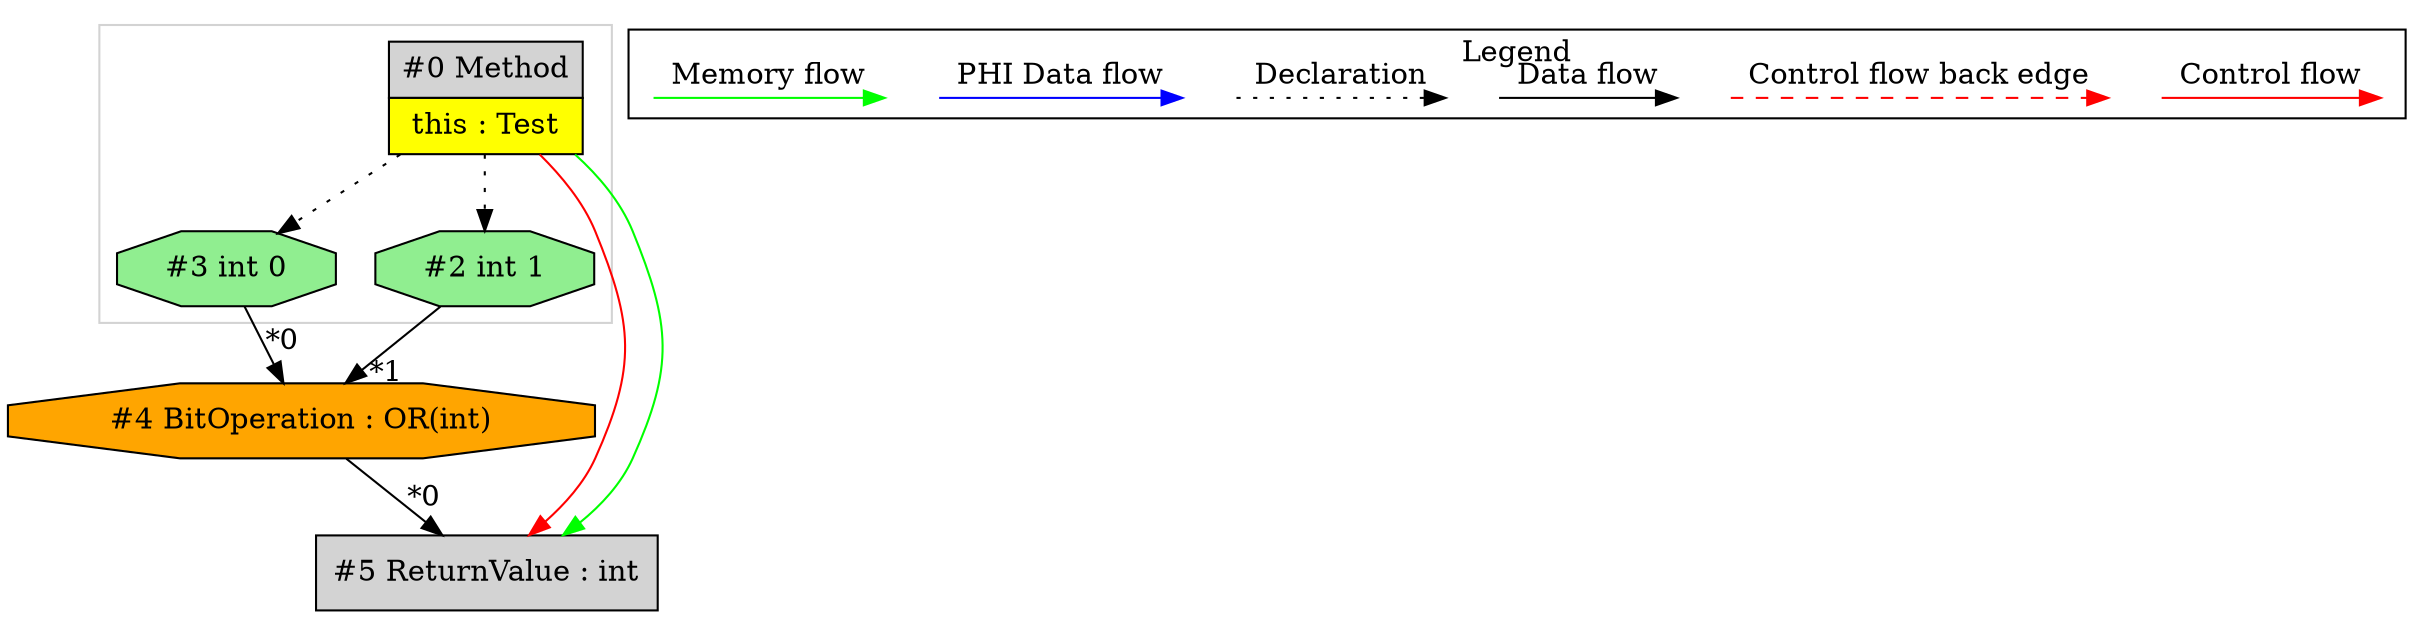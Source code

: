 digraph {
 ordering="in";
 node0[margin="0", label=<<table border="0" cellborder="1" cellspacing="0" cellpadding="5"><tr><td colspan="1">#0 Method</td></tr><tr><td port="prj1" bgcolor="yellow">this : Test</td></tr></table>>,shape=none, fillcolor=lightgrey, style=filled];
 node5[label="#5 ReturnValue : int",shape=box, fillcolor=lightgrey, style=filled];
 node4 -> node5[headlabel="*0", labeldistance=2];
 node0 -> node5[labeldistance=2, color=red, fontcolor=red];
 node0 -> node5[labeldistance=2, color=green, constraint=false];
 node4[label="#4 BitOperation : OR(int)",shape=octagon, fillcolor=orange, style=filled];
 node3 -> node4[headlabel="*0", labeldistance=2];
 node2 -> node4[headlabel="*1", labeldistance=2];
 node2[label="#2 int 1",shape=octagon, fillcolor=lightgreen, style=filled];
 node0 -> node2[style=dotted];
 node3[label="#3 int 0",shape=octagon, fillcolor=lightgreen, style=filled];
 node0 -> node3[style=dotted];
 subgraph cluster_0 {
  color=lightgray;
  node0;
  node2;
  node3;
 }
 subgraph cluster_000 {
  label = "Legend";
  node [shape=point]
  {
   rank=same;
   c0 [style = invis];
   c1 [style = invis];
   c2 [style = invis];
   c3 [style = invis];
   d0 [style = invis];
   d1 [style = invis];
   d2 [style = invis];
   d3 [style = invis];
   d4 [style = invis];
   d5 [style = invis];
   d6 [style = invis];
   d7 [style = invis];
  }
  c0 -> c1 [label="Control flow", style=solid, color=red]
  c2 -> c3 [label="Control flow back edge", style=dashed, color=red]
  d0 -> d1 [label="Data flow"]
  d2 -> d3 [label="Declaration", style=dotted]
  d4 -> d5 [label="PHI Data flow", color=blue]
  d6 -> d7 [label="Memory flow", color=green]
 }

}
